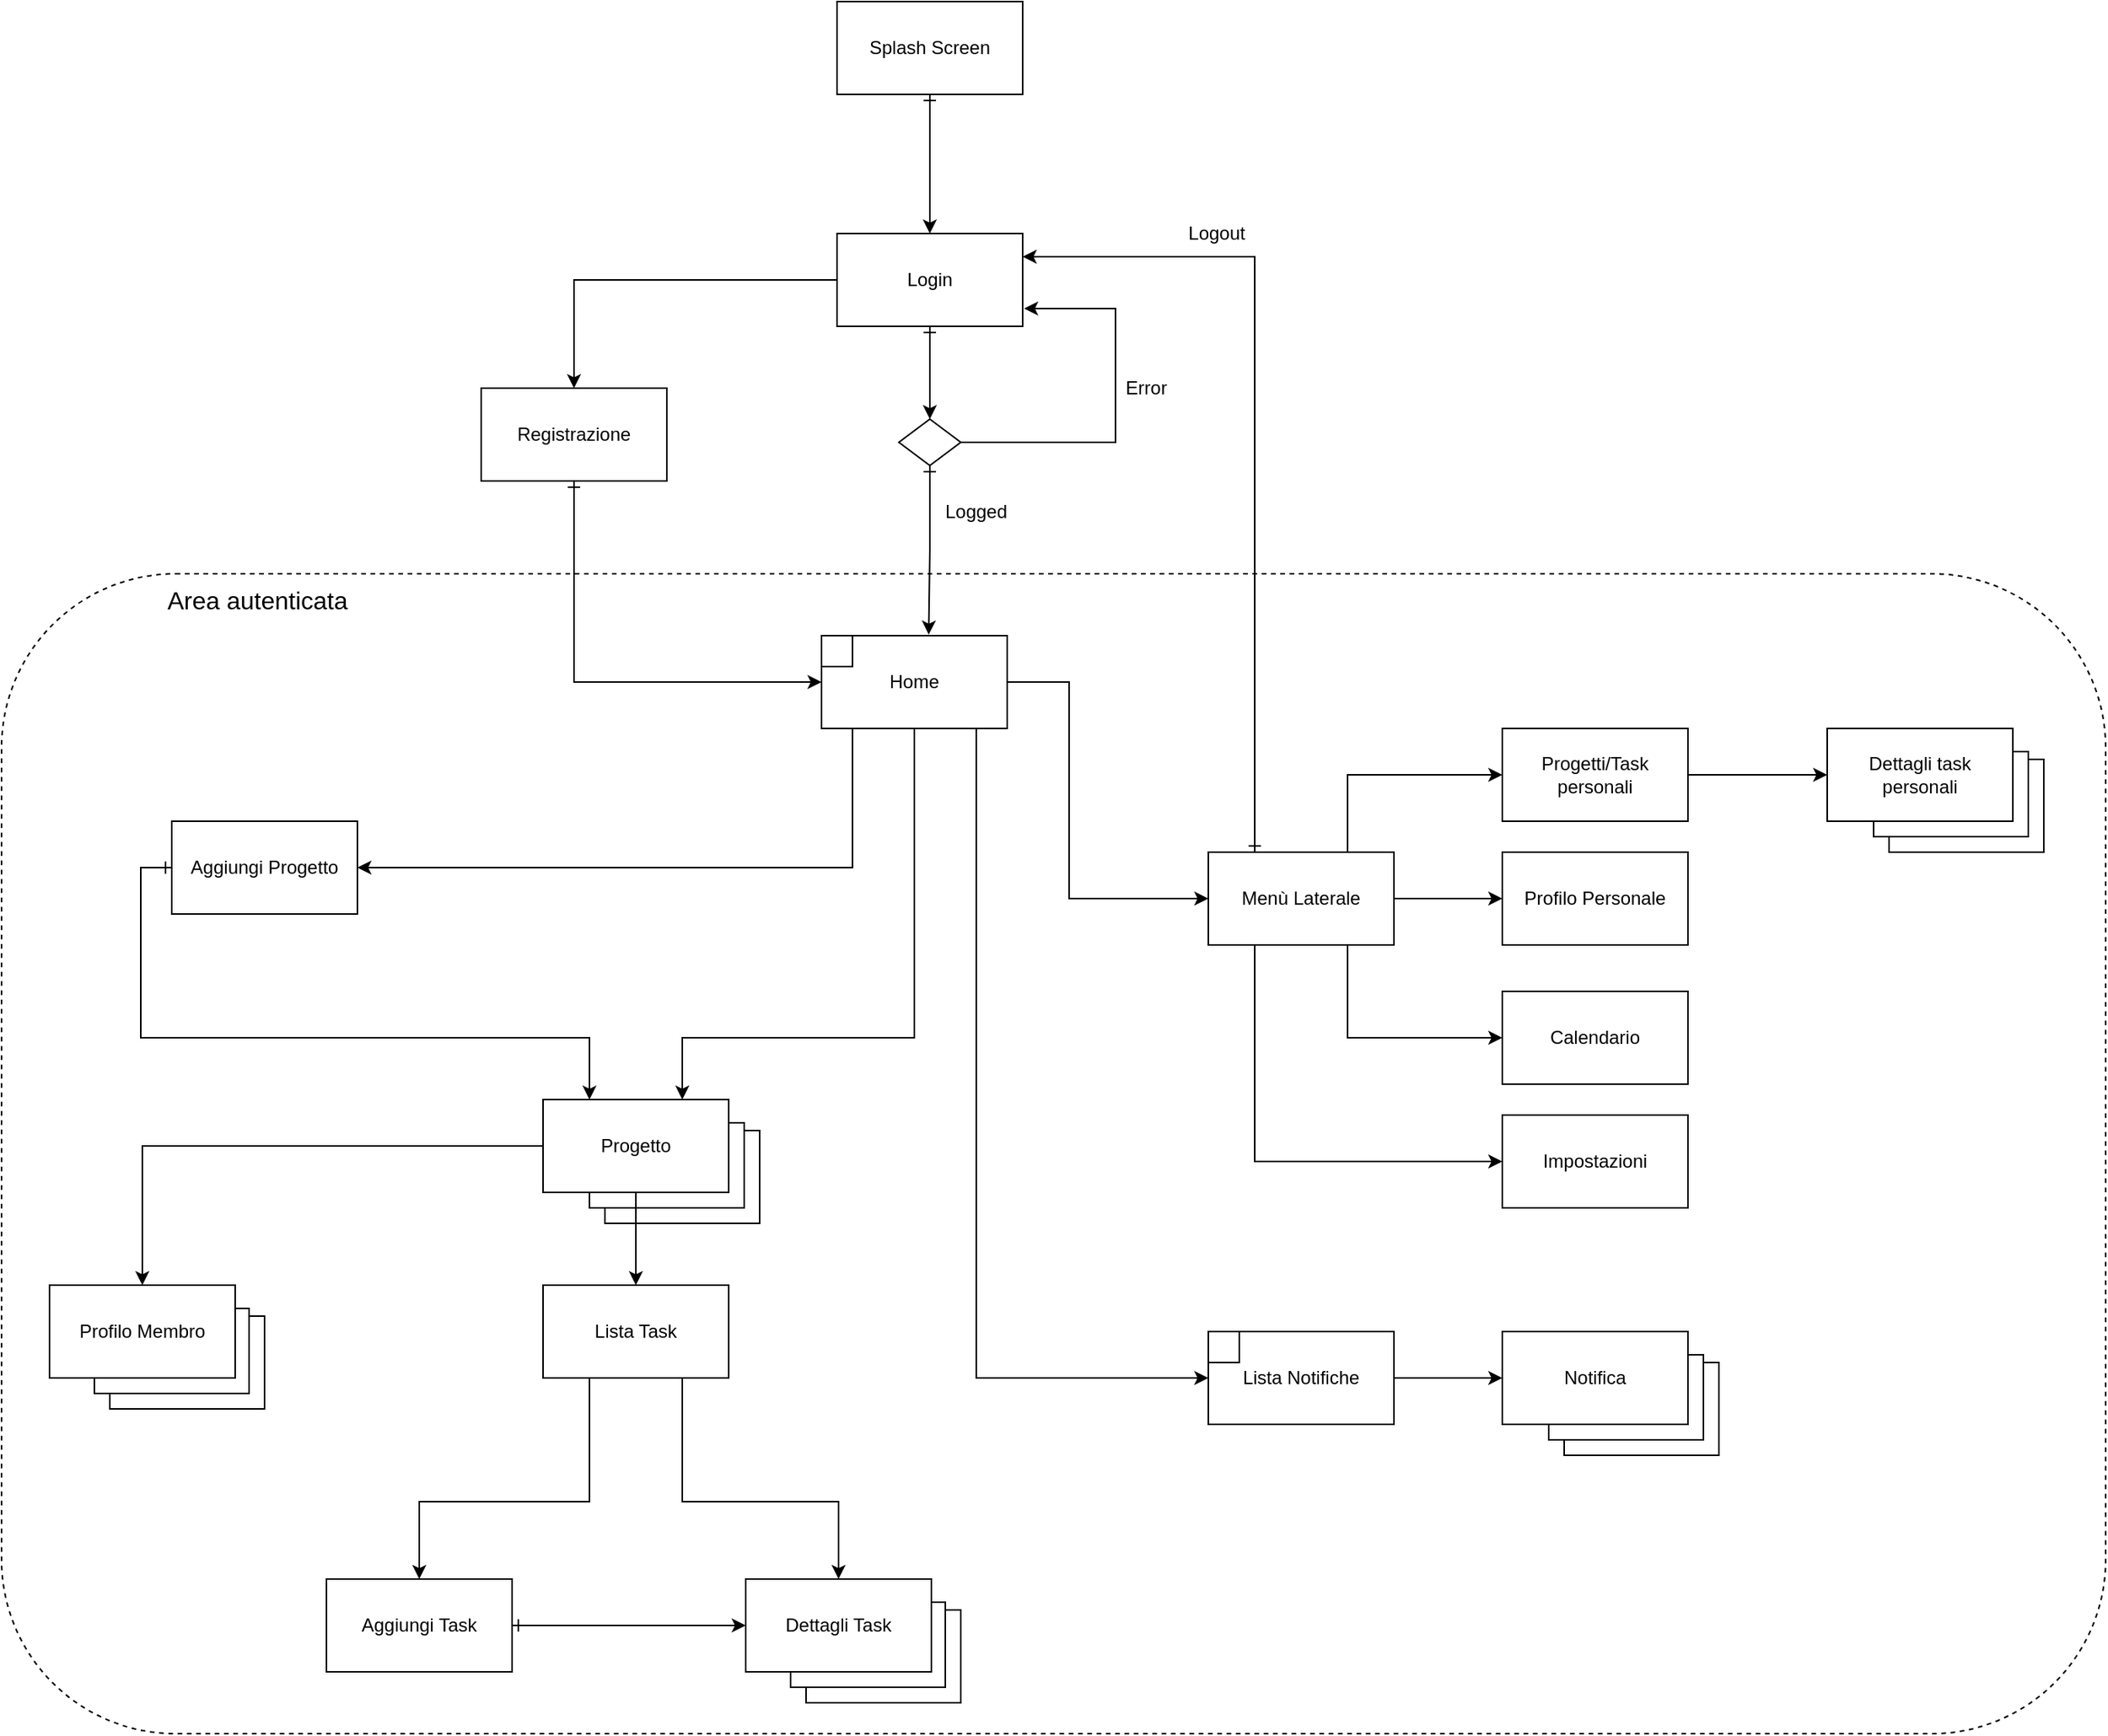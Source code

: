 <mxfile version="14.6.13" type="device"><diagram id="xSrrvhFJY5VeixmA2x_r" name="Page-1"><mxGraphModel dx="2048" dy="2353" grid="1" gridSize="10" guides="1" tooltips="1" connect="1" arrows="1" fold="1" page="1" pageScale="1" pageWidth="827" pageHeight="1169" math="0" shadow="0"><root><mxCell id="0"/><mxCell id="1" parent="0"/><mxCell id="82nMsccOjUNbbCQ4d1yx-11" style="edgeStyle=orthogonalEdgeStyle;rounded=0;orthogonalLoop=1;jettySize=auto;html=1;entryX=0.5;entryY=0;entryDx=0;entryDy=0;startArrow=ERone;startFill=0;" parent="1" source="d37KyNYrokL4mkIn46Ug-1" target="82nMsccOjUNbbCQ4d1yx-10" edge="1"><mxGeometry relative="1" as="geometry"/></mxCell><mxCell id="d37KyNYrokL4mkIn46Ug-1" value="Splash Screen" style="rounded=0;whiteSpace=wrap;html=1;" parent="1" vertex="1"><mxGeometry x="570" y="-350" width="120" height="60" as="geometry"/></mxCell><mxCell id="d37KyNYrokL4mkIn46Ug-8" value="Error" style="text;html=1;strokeColor=none;fillColor=none;align=center;verticalAlign=middle;whiteSpace=wrap;rounded=0;" parent="1" vertex="1"><mxGeometry x="750" y="-110" width="40" height="20" as="geometry"/></mxCell><mxCell id="d37KyNYrokL4mkIn46Ug-9" value="Logged" style="text;html=1;strokeColor=none;fillColor=none;align=center;verticalAlign=middle;whiteSpace=wrap;rounded=0;" parent="1" vertex="1"><mxGeometry x="640" y="-30" width="40" height="20" as="geometry"/></mxCell><mxCell id="d37KyNYrokL4mkIn46Ug-14" style="edgeStyle=orthogonalEdgeStyle;rounded=0;orthogonalLoop=1;jettySize=auto;html=1;entryX=0;entryY=0.5;entryDx=0;entryDy=0;startArrow=none;startFill=0;exitX=1;exitY=0.5;exitDx=0;exitDy=0;" parent="1" source="d37KyNYrokL4mkIn46Ug-10" target="d37KyNYrokL4mkIn46Ug-13" edge="1"><mxGeometry relative="1" as="geometry"><Array as="points"><mxPoint x="720" y="90"/><mxPoint x="720" y="230"/></Array></mxGeometry></mxCell><mxCell id="d37KyNYrokL4mkIn46Ug-15" style="edgeStyle=orthogonalEdgeStyle;rounded=0;orthogonalLoop=1;jettySize=auto;html=1;exitX=0.25;exitY=1;exitDx=0;exitDy=0;startArrow=none;startFill=0;entryX=0;entryY=0.5;entryDx=0;entryDy=0;" parent="1" source="d37KyNYrokL4mkIn46Ug-10" target="d37KyNYrokL4mkIn46Ug-16" edge="1"><mxGeometry relative="1" as="geometry"><mxPoint x="590" y="330" as="targetPoint"/><Array as="points"><mxPoint x="660" y="120"/><mxPoint x="660" y="540"/></Array></mxGeometry></mxCell><mxCell id="d37KyNYrokL4mkIn46Ug-44" style="edgeStyle=orthogonalEdgeStyle;rounded=0;orthogonalLoop=1;jettySize=auto;html=1;exitX=0.25;exitY=1;exitDx=0;exitDy=0;startArrow=none;startFill=0;entryX=0.75;entryY=0;entryDx=0;entryDy=0;" parent="1" source="d37KyNYrokL4mkIn46Ug-10" target="d37KyNYrokL4mkIn46Ug-51" edge="1"><mxGeometry relative="1" as="geometry"><mxPoint x="440" y="240" as="targetPoint"/><Array as="points"><mxPoint x="620" y="120"/><mxPoint x="620" y="320"/><mxPoint x="470" y="320"/></Array></mxGeometry></mxCell><mxCell id="eZlSXQHVoUzHu3JJPmLp-2" style="edgeStyle=orthogonalEdgeStyle;rounded=0;orthogonalLoop=1;jettySize=auto;html=1;exitX=0.25;exitY=1;exitDx=0;exitDy=0;entryX=1;entryY=0.5;entryDx=0;entryDy=0;" parent="1" source="d37KyNYrokL4mkIn46Ug-10" target="d37KyNYrokL4mkIn46Ug-61" edge="1"><mxGeometry relative="1" as="geometry"><Array as="points"><mxPoint x="580" y="120"/><mxPoint x="580" y="210"/></Array></mxGeometry></mxCell><mxCell id="d37KyNYrokL4mkIn46Ug-10" value="Home" style="rounded=0;whiteSpace=wrap;html=1;" parent="1" vertex="1"><mxGeometry x="560" y="60" width="120" height="60" as="geometry"/></mxCell><mxCell id="d37KyNYrokL4mkIn46Ug-11" value="" style="rounded=0;whiteSpace=wrap;html=1;" parent="1" vertex="1"><mxGeometry x="560" y="60" width="20" height="20" as="geometry"/></mxCell><mxCell id="d37KyNYrokL4mkIn46Ug-27" style="edgeStyle=orthogonalEdgeStyle;rounded=0;orthogonalLoop=1;jettySize=auto;html=1;exitX=1;exitY=0.5;exitDx=0;exitDy=0;startArrow=none;startFill=0;" parent="1" source="d37KyNYrokL4mkIn46Ug-13" edge="1"><mxGeometry relative="1" as="geometry"><mxPoint x="1000" y="230" as="targetPoint"/></mxGeometry></mxCell><mxCell id="d37KyNYrokL4mkIn46Ug-29" style="edgeStyle=orthogonalEdgeStyle;rounded=0;orthogonalLoop=1;jettySize=auto;html=1;exitX=0.75;exitY=0;exitDx=0;exitDy=0;startArrow=none;startFill=0;entryX=0;entryY=0.5;entryDx=0;entryDy=0;" parent="1" source="d37KyNYrokL4mkIn46Ug-13" target="d37KyNYrokL4mkIn46Ug-30" edge="1"><mxGeometry relative="1" as="geometry"><mxPoint x="1010" y="140" as="targetPoint"/></mxGeometry></mxCell><mxCell id="d37KyNYrokL4mkIn46Ug-40" style="edgeStyle=orthogonalEdgeStyle;rounded=0;orthogonalLoop=1;jettySize=auto;html=1;exitX=0.5;exitY=1;exitDx=0;exitDy=0;startArrow=none;startFill=0;" parent="1" source="d37KyNYrokL4mkIn46Ug-13" target="d37KyNYrokL4mkIn46Ug-39" edge="1"><mxGeometry relative="1" as="geometry"><Array as="points"><mxPoint x="900" y="260"/><mxPoint x="900" y="320"/></Array></mxGeometry></mxCell><mxCell id="d37KyNYrokL4mkIn46Ug-13" value="Menù Laterale" style="rounded=0;whiteSpace=wrap;html=1;" parent="1" vertex="1"><mxGeometry x="810" y="200" width="120" height="60" as="geometry"/></mxCell><mxCell id="d37KyNYrokL4mkIn46Ug-25" style="edgeStyle=orthogonalEdgeStyle;rounded=0;orthogonalLoop=1;jettySize=auto;html=1;exitX=1;exitY=0.5;exitDx=0;exitDy=0;entryX=0;entryY=0.5;entryDx=0;entryDy=0;startArrow=none;startFill=0;" parent="1" source="d37KyNYrokL4mkIn46Ug-16" target="d37KyNYrokL4mkIn46Ug-22" edge="1"><mxGeometry relative="1" as="geometry"/></mxCell><mxCell id="d37KyNYrokL4mkIn46Ug-16" value="Lista Notifiche" style="rounded=0;whiteSpace=wrap;html=1;" parent="1" vertex="1"><mxGeometry x="810" y="510" width="120" height="60" as="geometry"/></mxCell><mxCell id="d37KyNYrokL4mkIn46Ug-18" value="" style="group" parent="1" vertex="1" connectable="0"><mxGeometry x="1000" y="510" width="140" height="80" as="geometry"/></mxCell><mxCell id="d37KyNYrokL4mkIn46Ug-19" value="" style="group" parent="d37KyNYrokL4mkIn46Ug-18" vertex="1" connectable="0"><mxGeometry width="140" height="80" as="geometry"/></mxCell><mxCell id="d37KyNYrokL4mkIn46Ug-20" value="" style="endArrow=none;html=1;rounded=0;" parent="d37KyNYrokL4mkIn46Ug-19" edge="1"><mxGeometry width="50" height="50" relative="1" as="geometry"><mxPoint x="40" y="70" as="sourcePoint"/><mxPoint x="130" y="20" as="targetPoint"/><Array as="points"><mxPoint x="40" y="80"/><mxPoint x="140" y="80"/><mxPoint x="140" y="20"/></Array></mxGeometry></mxCell><mxCell id="d37KyNYrokL4mkIn46Ug-21" value="" style="group" parent="d37KyNYrokL4mkIn46Ug-19" vertex="1" connectable="0"><mxGeometry width="120" height="60" as="geometry"/></mxCell><mxCell id="d37KyNYrokL4mkIn46Ug-22" value="Notifica" style="rounded=0;whiteSpace=wrap;html=1;" parent="d37KyNYrokL4mkIn46Ug-21" vertex="1"><mxGeometry width="120" height="60" as="geometry"/></mxCell><mxCell id="d37KyNYrokL4mkIn46Ug-24" style="edgeStyle=orthogonalEdgeStyle;rounded=0;orthogonalLoop=1;jettySize=auto;html=1;exitX=1;exitY=0.25;exitDx=0;exitDy=0;entryX=0.25;entryY=1;entryDx=0;entryDy=0;endArrow=none;endFill=0;" parent="d37KyNYrokL4mkIn46Ug-21" source="d37KyNYrokL4mkIn46Ug-22" target="d37KyNYrokL4mkIn46Ug-22" edge="1"><mxGeometry relative="1" as="geometry"><Array as="points"><mxPoint x="130" y="15"/><mxPoint x="130" y="70"/><mxPoint x="30" y="70"/></Array></mxGeometry></mxCell><mxCell id="d37KyNYrokL4mkIn46Ug-28" value="Profilo Personale" style="rounded=0;whiteSpace=wrap;html=1;" parent="1" vertex="1"><mxGeometry x="1000" y="200" width="120" height="60" as="geometry"/></mxCell><mxCell id="d37KyNYrokL4mkIn46Ug-37" style="edgeStyle=orthogonalEdgeStyle;rounded=0;orthogonalLoop=1;jettySize=auto;html=1;entryX=0;entryY=0.5;entryDx=0;entryDy=0;startArrow=none;startFill=0;" parent="1" source="d37KyNYrokL4mkIn46Ug-30" target="d37KyNYrokL4mkIn46Ug-35" edge="1"><mxGeometry relative="1" as="geometry"/></mxCell><mxCell id="d37KyNYrokL4mkIn46Ug-30" value="Progetti/Task personali" style="rounded=0;whiteSpace=wrap;html=1;" parent="1" vertex="1"><mxGeometry x="1000" y="120" width="120" height="60" as="geometry"/></mxCell><mxCell id="d37KyNYrokL4mkIn46Ug-31" value="" style="group" parent="1" vertex="1" connectable="0"><mxGeometry x="1210" y="120" width="140" height="80" as="geometry"/></mxCell><mxCell id="d37KyNYrokL4mkIn46Ug-32" value="" style="group" parent="d37KyNYrokL4mkIn46Ug-31" vertex="1" connectable="0"><mxGeometry width="140" height="80" as="geometry"/></mxCell><mxCell id="d37KyNYrokL4mkIn46Ug-33" value="" style="endArrow=none;html=1;rounded=0;" parent="d37KyNYrokL4mkIn46Ug-32" edge="1"><mxGeometry width="50" height="50" relative="1" as="geometry"><mxPoint x="40" y="70" as="sourcePoint"/><mxPoint x="130" y="20" as="targetPoint"/><Array as="points"><mxPoint x="40" y="80"/><mxPoint x="140" y="80"/><mxPoint x="140" y="20"/></Array></mxGeometry></mxCell><mxCell id="d37KyNYrokL4mkIn46Ug-34" value="" style="group" parent="d37KyNYrokL4mkIn46Ug-32" vertex="1" connectable="0"><mxGeometry width="120" height="60" as="geometry"/></mxCell><mxCell id="d37KyNYrokL4mkIn46Ug-35" value="Dettagli task personali" style="rounded=0;whiteSpace=wrap;html=1;" parent="d37KyNYrokL4mkIn46Ug-34" vertex="1"><mxGeometry width="120" height="60" as="geometry"/></mxCell><mxCell id="d37KyNYrokL4mkIn46Ug-36" style="edgeStyle=orthogonalEdgeStyle;rounded=0;orthogonalLoop=1;jettySize=auto;html=1;exitX=1;exitY=0.25;exitDx=0;exitDy=0;entryX=0.25;entryY=1;entryDx=0;entryDy=0;endArrow=none;endFill=0;" parent="d37KyNYrokL4mkIn46Ug-34" source="d37KyNYrokL4mkIn46Ug-35" target="d37KyNYrokL4mkIn46Ug-35" edge="1"><mxGeometry relative="1" as="geometry"><Array as="points"><mxPoint x="130" y="15"/><mxPoint x="130" y="70"/><mxPoint x="30" y="70"/></Array></mxGeometry></mxCell><mxCell id="82nMsccOjUNbbCQ4d1yx-4" style="edgeStyle=orthogonalEdgeStyle;rounded=0;orthogonalLoop=1;jettySize=auto;html=1;exitX=0.25;exitY=0;exitDx=0;exitDy=0;startArrow=ERone;startFill=0;entryX=1;entryY=0.25;entryDx=0;entryDy=0;" parent="1" source="d37KyNYrokL4mkIn46Ug-13" target="82nMsccOjUNbbCQ4d1yx-10" edge="1"><mxGeometry relative="1" as="geometry"><mxPoint x="1450.0" y="320.714" as="targetPoint"/><Array as="points"><mxPoint x="840" y="-185"/></Array></mxGeometry></mxCell><mxCell id="d37KyNYrokL4mkIn46Ug-39" value="Calendario" style="rounded=0;whiteSpace=wrap;html=1;" parent="1" vertex="1"><mxGeometry x="1000" y="290" width="120" height="60" as="geometry"/></mxCell><mxCell id="d37KyNYrokL4mkIn46Ug-47" value="" style="group" parent="1" vertex="1" connectable="0"><mxGeometry x="380" y="360" width="140" height="80" as="geometry"/></mxCell><mxCell id="d37KyNYrokL4mkIn46Ug-48" value="" style="group" parent="d37KyNYrokL4mkIn46Ug-47" vertex="1" connectable="0"><mxGeometry width="140" height="80" as="geometry"/></mxCell><mxCell id="d37KyNYrokL4mkIn46Ug-49" value="" style="endArrow=none;html=1;rounded=0;" parent="d37KyNYrokL4mkIn46Ug-48" edge="1"><mxGeometry width="50" height="50" relative="1" as="geometry"><mxPoint x="40" y="70" as="sourcePoint"/><mxPoint x="130" y="20" as="targetPoint"/><Array as="points"><mxPoint x="40" y="80"/><mxPoint x="140" y="80"/><mxPoint x="140" y="20"/></Array></mxGeometry></mxCell><mxCell id="d37KyNYrokL4mkIn46Ug-50" value="" style="group" parent="d37KyNYrokL4mkIn46Ug-48" vertex="1" connectable="0"><mxGeometry width="120" height="60" as="geometry"/></mxCell><mxCell id="d37KyNYrokL4mkIn46Ug-51" value="Progetto" style="rounded=0;whiteSpace=wrap;html=1;" parent="d37KyNYrokL4mkIn46Ug-50" vertex="1"><mxGeometry width="120" height="60" as="geometry"/></mxCell><mxCell id="d37KyNYrokL4mkIn46Ug-52" style="edgeStyle=orthogonalEdgeStyle;rounded=0;orthogonalLoop=1;jettySize=auto;html=1;exitX=1;exitY=0.25;exitDx=0;exitDy=0;entryX=0.25;entryY=1;entryDx=0;entryDy=0;endArrow=none;endFill=0;" parent="d37KyNYrokL4mkIn46Ug-50" source="d37KyNYrokL4mkIn46Ug-51" target="d37KyNYrokL4mkIn46Ug-51" edge="1"><mxGeometry relative="1" as="geometry"><Array as="points"><mxPoint x="130" y="15"/><mxPoint x="130" y="70"/><mxPoint x="30" y="70"/></Array></mxGeometry></mxCell><mxCell id="d37KyNYrokL4mkIn46Ug-54" style="edgeStyle=orthogonalEdgeStyle;rounded=0;orthogonalLoop=1;jettySize=auto;html=1;startArrow=none;startFill=0;exitX=0.5;exitY=1;exitDx=0;exitDy=0;entryX=0.5;entryY=0;entryDx=0;entryDy=0;" parent="1" source="d37KyNYrokL4mkIn46Ug-51" target="d37KyNYrokL4mkIn46Ug-55" edge="1"><mxGeometry relative="1" as="geometry"><mxPoint x="440" y="510" as="targetPoint"/><mxPoint x="440" y="440" as="sourcePoint"/><Array as="points"/></mxGeometry></mxCell><mxCell id="d37KyNYrokL4mkIn46Ug-62" style="edgeStyle=orthogonalEdgeStyle;rounded=0;orthogonalLoop=1;jettySize=auto;html=1;exitX=0.5;exitY=1;exitDx=0;exitDy=0;startArrow=none;startFill=0;entryX=0.5;entryY=0;entryDx=0;entryDy=0;" parent="1" source="d37KyNYrokL4mkIn46Ug-55" target="d37KyNYrokL4mkIn46Ug-63" edge="1"><mxGeometry relative="1" as="geometry"><mxPoint x="370" y="630" as="targetPoint"/><Array as="points"><mxPoint x="410" y="540"/><mxPoint x="410" y="620"/><mxPoint x="300" y="620"/></Array></mxGeometry></mxCell><mxCell id="d37KyNYrokL4mkIn46Ug-80" style="edgeStyle=orthogonalEdgeStyle;rounded=0;orthogonalLoop=1;jettySize=auto;html=1;exitX=0.75;exitY=1;exitDx=0;exitDy=0;startArrow=none;startFill=0;entryX=0.5;entryY=0;entryDx=0;entryDy=0;" parent="1" source="d37KyNYrokL4mkIn46Ug-55" target="d37KyNYrokL4mkIn46Ug-85" edge="1"><mxGeometry relative="1" as="geometry"><mxPoint x="470" y="700" as="targetPoint"/><Array as="points"><mxPoint x="470" y="620"/><mxPoint x="571" y="620"/></Array></mxGeometry></mxCell><mxCell id="d37KyNYrokL4mkIn46Ug-55" value="Lista Task" style="rounded=0;whiteSpace=wrap;html=1;" parent="1" vertex="1"><mxGeometry x="380" y="480" width="120" height="60" as="geometry"/></mxCell><mxCell id="2Pk8AO8Ar-rmJFfrqhaY-9" style="edgeStyle=orthogonalEdgeStyle;rounded=0;orthogonalLoop=1;jettySize=auto;html=1;exitX=0;exitY=0.5;exitDx=0;exitDy=0;entryX=0.25;entryY=0;entryDx=0;entryDy=0;startArrow=ERone;startFill=0;" parent="1" source="d37KyNYrokL4mkIn46Ug-61" target="d37KyNYrokL4mkIn46Ug-51" edge="1"><mxGeometry relative="1" as="geometry"><Array as="points"><mxPoint x="120" y="210"/><mxPoint x="120" y="320"/><mxPoint x="410" y="320"/></Array></mxGeometry></mxCell><mxCell id="d37KyNYrokL4mkIn46Ug-61" value="Aggiungi Progetto" style="rounded=0;whiteSpace=wrap;html=1;" parent="1" vertex="1"><mxGeometry x="140" y="180" width="120" height="60" as="geometry"/></mxCell><mxCell id="sgdFNsR1rg4dKo6CJhfG-2" style="edgeStyle=orthogonalEdgeStyle;rounded=0;orthogonalLoop=1;jettySize=auto;html=1;exitX=1;exitY=0.5;exitDx=0;exitDy=0;entryX=0;entryY=0.5;entryDx=0;entryDy=0;startArrow=ERone;startFill=0;" parent="1" source="d37KyNYrokL4mkIn46Ug-63" target="d37KyNYrokL4mkIn46Ug-85" edge="1"><mxGeometry relative="1" as="geometry"/></mxCell><mxCell id="d37KyNYrokL4mkIn46Ug-63" value="Aggiungi Task" style="rounded=0;whiteSpace=wrap;html=1;" parent="1" vertex="1"><mxGeometry x="240" y="670" width="120" height="60" as="geometry"/></mxCell><mxCell id="d37KyNYrokL4mkIn46Ug-66" style="edgeStyle=orthogonalEdgeStyle;rounded=0;orthogonalLoop=1;jettySize=auto;html=1;exitX=0;exitY=0.5;exitDx=0;exitDy=0;startArrow=none;startFill=0;entryX=0.5;entryY=0;entryDx=0;entryDy=0;" parent="1" source="d37KyNYrokL4mkIn46Ug-51" target="2Pk8AO8Ar-rmJFfrqhaY-7" edge="1"><mxGeometry relative="1" as="geometry"><mxPoint x="90.294" y="530" as="targetPoint"/><mxPoint x="90" y="470" as="sourcePoint"/></mxGeometry></mxCell><mxCell id="d37KyNYrokL4mkIn46Ug-81" value="" style="group" parent="1" vertex="1" connectable="0"><mxGeometry x="510" y="670" width="140" height="80" as="geometry"/></mxCell><mxCell id="d37KyNYrokL4mkIn46Ug-82" value="" style="group" parent="d37KyNYrokL4mkIn46Ug-81" vertex="1" connectable="0"><mxGeometry width="140" height="80" as="geometry"/></mxCell><mxCell id="d37KyNYrokL4mkIn46Ug-83" value="" style="endArrow=none;html=1;rounded=0;" parent="d37KyNYrokL4mkIn46Ug-82" edge="1"><mxGeometry width="50" height="50" relative="1" as="geometry"><mxPoint x="40" y="70" as="sourcePoint"/><mxPoint x="130" y="20" as="targetPoint"/><Array as="points"><mxPoint x="40" y="80"/><mxPoint x="140" y="80"/><mxPoint x="140" y="20"/></Array></mxGeometry></mxCell><mxCell id="d37KyNYrokL4mkIn46Ug-84" value="" style="group" parent="d37KyNYrokL4mkIn46Ug-82" vertex="1" connectable="0"><mxGeometry width="120" height="60" as="geometry"/></mxCell><mxCell id="d37KyNYrokL4mkIn46Ug-85" value="Dettagli Task" style="rounded=0;whiteSpace=wrap;html=1;" parent="d37KyNYrokL4mkIn46Ug-84" vertex="1"><mxGeometry x="1" width="120" height="60" as="geometry"/></mxCell><mxCell id="d37KyNYrokL4mkIn46Ug-86" style="edgeStyle=orthogonalEdgeStyle;rounded=0;orthogonalLoop=1;jettySize=auto;html=1;exitX=1;exitY=0.25;exitDx=0;exitDy=0;entryX=0.25;entryY=1;entryDx=0;entryDy=0;endArrow=none;endFill=0;" parent="d37KyNYrokL4mkIn46Ug-84" source="d37KyNYrokL4mkIn46Ug-85" target="d37KyNYrokL4mkIn46Ug-85" edge="1"><mxGeometry relative="1" as="geometry"><Array as="points"><mxPoint x="130" y="15"/><mxPoint x="130" y="70"/><mxPoint x="30" y="70"/></Array></mxGeometry></mxCell><mxCell id="d37KyNYrokL4mkIn46Ug-92" value="" style="whiteSpace=wrap;html=1;aspect=fixed;" parent="1" vertex="1"><mxGeometry x="810" y="510" width="20" height="20" as="geometry"/></mxCell><mxCell id="b0t05d7EzDKwtubNoX8t-1" style="edgeStyle=orthogonalEdgeStyle;rounded=0;orthogonalLoop=1;jettySize=auto;html=1;exitX=0.25;exitY=1;exitDx=0;exitDy=0;entryX=0;entryY=0.5;entryDx=0;entryDy=0;" parent="1" source="d37KyNYrokL4mkIn46Ug-13" target="b0t05d7EzDKwtubNoX8t-2" edge="1"><mxGeometry relative="1" as="geometry"><mxPoint x="850" y="560" as="targetPoint"/><Array as="points"><mxPoint x="840" y="400"/><mxPoint x="1000" y="400"/></Array></mxGeometry></mxCell><mxCell id="b0t05d7EzDKwtubNoX8t-2" value="Impostazioni" style="rounded=0;whiteSpace=wrap;html=1;" parent="1" vertex="1"><mxGeometry x="1000" y="370" width="120" height="60" as="geometry"/></mxCell><mxCell id="yrCnhq1r11iNTuz6NeHs-1" value="Logout" style="text;html=1;align=center;verticalAlign=middle;resizable=0;points=[];autosize=1;" parent="1" vertex="1"><mxGeometry x="790" y="-210" width="50" height="20" as="geometry"/></mxCell><mxCell id="82nMsccOjUNbbCQ4d1yx-15" style="edgeStyle=orthogonalEdgeStyle;rounded=0;orthogonalLoop=1;jettySize=auto;html=1;exitX=0.5;exitY=1;exitDx=0;exitDy=0;entryX=0.5;entryY=0;entryDx=0;entryDy=0;startArrow=ERone;startFill=0;" parent="1" source="82nMsccOjUNbbCQ4d1yx-10" target="82nMsccOjUNbbCQ4d1yx-14" edge="1"><mxGeometry relative="1" as="geometry"/></mxCell><mxCell id="82nMsccOjUNbbCQ4d1yx-21" style="edgeStyle=orthogonalEdgeStyle;rounded=0;orthogonalLoop=1;jettySize=auto;html=1;exitX=0;exitY=0.5;exitDx=0;exitDy=0;entryX=0.5;entryY=0;entryDx=0;entryDy=0;startArrow=none;startFill=0;" parent="1" source="82nMsccOjUNbbCQ4d1yx-10" target="82nMsccOjUNbbCQ4d1yx-20" edge="1"><mxGeometry relative="1" as="geometry"/></mxCell><mxCell id="82nMsccOjUNbbCQ4d1yx-10" value="Login" style="rounded=0;whiteSpace=wrap;html=1;" parent="1" vertex="1"><mxGeometry x="570" y="-200" width="120" height="60" as="geometry"/></mxCell><mxCell id="82nMsccOjUNbbCQ4d1yx-16" style="edgeStyle=orthogonalEdgeStyle;rounded=0;orthogonalLoop=1;jettySize=auto;html=1;exitX=0.5;exitY=1;exitDx=0;exitDy=0;entryX=0.577;entryY=-0.011;entryDx=0;entryDy=0;entryPerimeter=0;startArrow=ERone;startFill=0;" parent="1" source="82nMsccOjUNbbCQ4d1yx-14" target="d37KyNYrokL4mkIn46Ug-10" edge="1"><mxGeometry relative="1" as="geometry"/></mxCell><mxCell id="82nMsccOjUNbbCQ4d1yx-18" style="edgeStyle=orthogonalEdgeStyle;rounded=0;orthogonalLoop=1;jettySize=auto;html=1;exitX=1;exitY=0.5;exitDx=0;exitDy=0;entryX=1.008;entryY=0.808;entryDx=0;entryDy=0;startArrow=none;startFill=0;entryPerimeter=0;" parent="1" source="82nMsccOjUNbbCQ4d1yx-14" target="82nMsccOjUNbbCQ4d1yx-10" edge="1"><mxGeometry relative="1" as="geometry"><Array as="points"><mxPoint x="750" y="-65"/><mxPoint x="750" y="-152"/></Array></mxGeometry></mxCell><mxCell id="82nMsccOjUNbbCQ4d1yx-14" value="" style="rhombus;whiteSpace=wrap;html=1;" parent="1" vertex="1"><mxGeometry x="610" y="-80" width="40" height="30" as="geometry"/></mxCell><mxCell id="82nMsccOjUNbbCQ4d1yx-22" style="edgeStyle=orthogonalEdgeStyle;rounded=0;orthogonalLoop=1;jettySize=auto;html=1;exitX=0.5;exitY=1;exitDx=0;exitDy=0;entryX=0;entryY=0.5;entryDx=0;entryDy=0;startArrow=ERone;startFill=0;" parent="1" source="82nMsccOjUNbbCQ4d1yx-20" target="d37KyNYrokL4mkIn46Ug-10" edge="1"><mxGeometry relative="1" as="geometry"/></mxCell><mxCell id="82nMsccOjUNbbCQ4d1yx-20" value="Registrazione" style="rounded=0;whiteSpace=wrap;html=1;" parent="1" vertex="1"><mxGeometry x="340" y="-100" width="120" height="60" as="geometry"/></mxCell><mxCell id="82nMsccOjUNbbCQ4d1yx-24" value="" style="rounded=1;whiteSpace=wrap;html=1;fillColor=none;dashed=1;" parent="1" vertex="1"><mxGeometry x="30" y="20" width="1360" height="750" as="geometry"/></mxCell><mxCell id="82nMsccOjUNbbCQ4d1yx-26" value="&lt;font style=&quot;font-size: 16px&quot;&gt;Area autenticata&lt;/font&gt;" style="text;html=1;align=center;verticalAlign=middle;resizable=0;points=[];autosize=1;" parent="1" vertex="1"><mxGeometry x="130" y="27" width="130" height="20" as="geometry"/></mxCell><mxCell id="2Pk8AO8Ar-rmJFfrqhaY-3" value="" style="group" parent="1" vertex="1" connectable="0"><mxGeometry x="60" y="480" width="140" height="80" as="geometry"/></mxCell><mxCell id="2Pk8AO8Ar-rmJFfrqhaY-4" value="" style="group" parent="2Pk8AO8Ar-rmJFfrqhaY-3" vertex="1" connectable="0"><mxGeometry width="140" height="80" as="geometry"/></mxCell><mxCell id="2Pk8AO8Ar-rmJFfrqhaY-5" value="" style="endArrow=none;html=1;rounded=0;" parent="2Pk8AO8Ar-rmJFfrqhaY-4" edge="1"><mxGeometry width="50" height="50" relative="1" as="geometry"><mxPoint x="40" y="70" as="sourcePoint"/><mxPoint x="130" y="20" as="targetPoint"/><Array as="points"><mxPoint x="40" y="80"/><mxPoint x="140" y="80"/><mxPoint x="140" y="20"/></Array></mxGeometry></mxCell><mxCell id="2Pk8AO8Ar-rmJFfrqhaY-6" value="" style="group" parent="2Pk8AO8Ar-rmJFfrqhaY-4" vertex="1" connectable="0"><mxGeometry width="120" height="60" as="geometry"/></mxCell><mxCell id="2Pk8AO8Ar-rmJFfrqhaY-7" value="Profilo Membro" style="rounded=0;whiteSpace=wrap;html=1;" parent="2Pk8AO8Ar-rmJFfrqhaY-6" vertex="1"><mxGeometry x="1" width="120" height="60" as="geometry"/></mxCell><mxCell id="2Pk8AO8Ar-rmJFfrqhaY-8" style="edgeStyle=orthogonalEdgeStyle;rounded=0;orthogonalLoop=1;jettySize=auto;html=1;exitX=1;exitY=0.25;exitDx=0;exitDy=0;entryX=0.25;entryY=1;entryDx=0;entryDy=0;endArrow=none;endFill=0;" parent="2Pk8AO8Ar-rmJFfrqhaY-6" source="2Pk8AO8Ar-rmJFfrqhaY-7" target="2Pk8AO8Ar-rmJFfrqhaY-7" edge="1"><mxGeometry relative="1" as="geometry"><Array as="points"><mxPoint x="130" y="15"/><mxPoint x="130" y="70"/><mxPoint x="30" y="70"/></Array></mxGeometry></mxCell></root></mxGraphModel></diagram></mxfile>